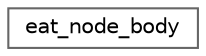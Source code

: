 digraph "类继承关系图"
{
 // LATEX_PDF_SIZE
  bgcolor="transparent";
  edge [fontname=Helvetica,fontsize=10,labelfontname=Helvetica,labelfontsize=10];
  node [fontname=Helvetica,fontsize=10,shape=box,height=0.2,width=0.4];
  rankdir="LR";
  Node0 [id="Node000000",label="eat_node_body",height=0.2,width=0.4,color="grey40", fillcolor="white", style="filled",URL="$classeat__node__body.html",tooltip=" "];
}
